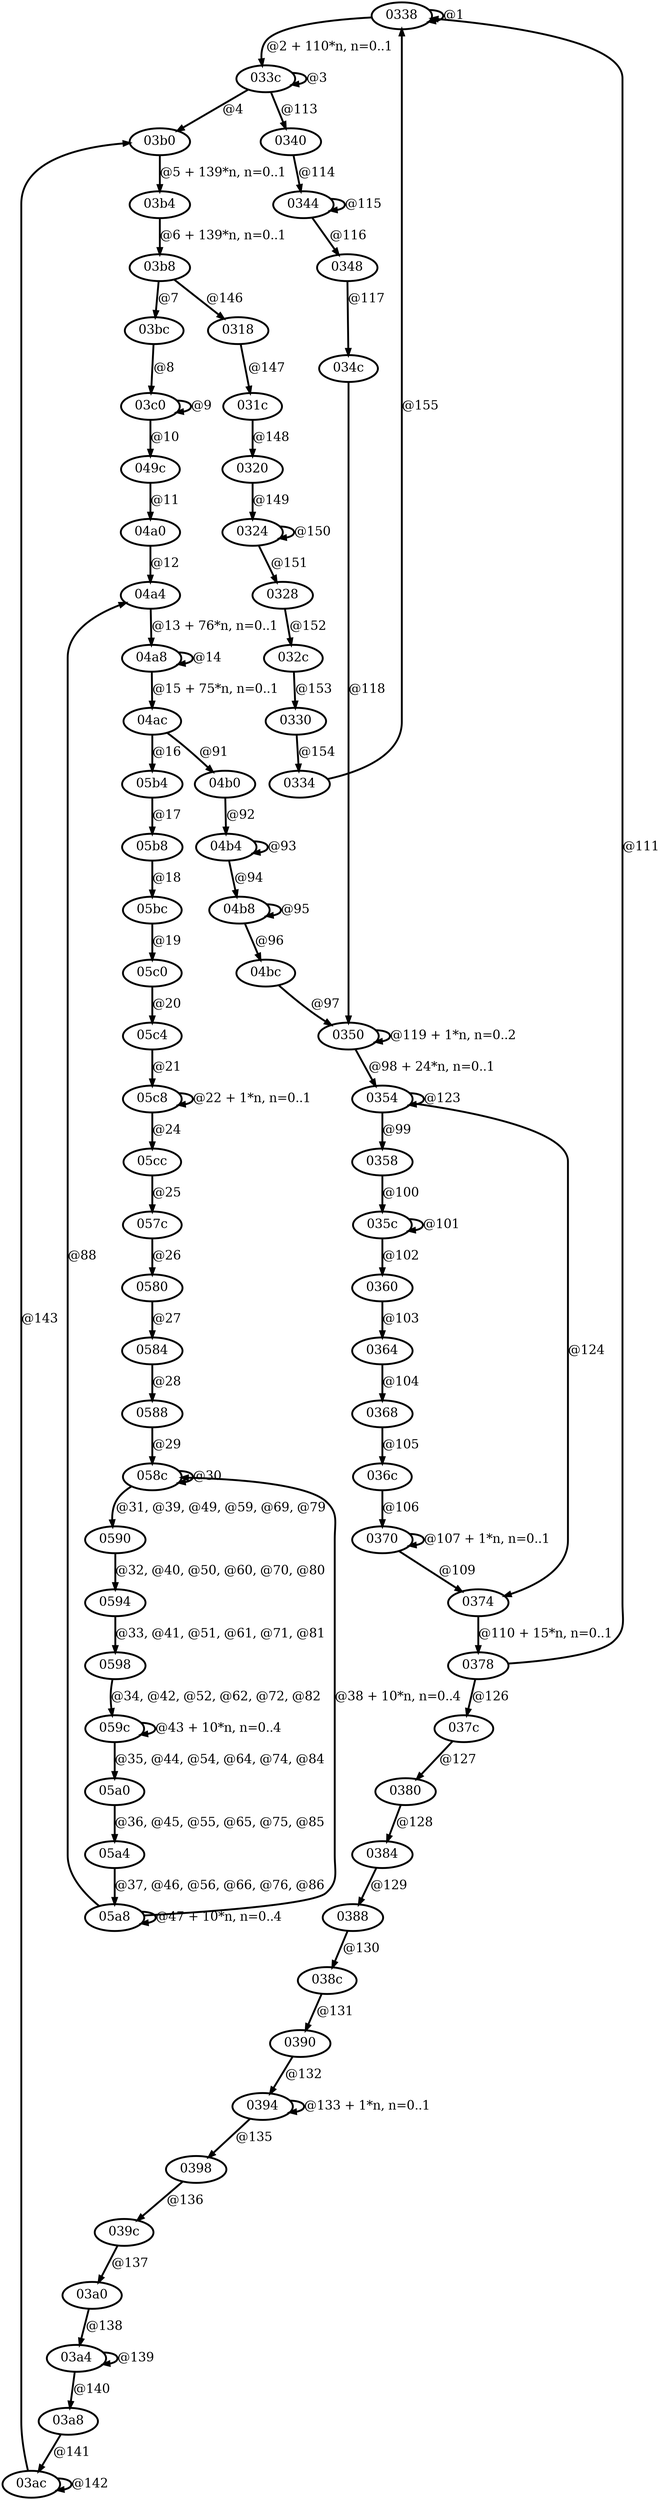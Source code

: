 digraph G {
        node [style=rounded, penwidth=3, fontsize=20, shape=oval];
        "0338" -> "0338" [label="@1", color=black,arrowsize=1,style=bold,penwidth=3,fontsize=20];
"0338" -> "033c" [label="@2 + 110*n, n=0..1", color=black,arrowsize=1,style=bold,penwidth=3,fontsize=20];
"033c" -> "033c" [label="@3", color=black,arrowsize=1,style=bold,penwidth=3,fontsize=20];
"033c" -> "03b0" [label="@4", color=black,arrowsize=1,style=bold,penwidth=3,fontsize=20];
"03b0" -> "03b4" [label="@5 + 139*n, n=0..1", color=black,arrowsize=1,style=bold,penwidth=3,fontsize=20];
"03b4" -> "03b8" [label="@6 + 139*n, n=0..1", color=black,arrowsize=1,style=bold,penwidth=3,fontsize=20];
"03b8" -> "03bc" [label="@7", color=black,arrowsize=1,style=bold,penwidth=3,fontsize=20];
"03bc" -> "03c0" [label="@8", color=black,arrowsize=1,style=bold,penwidth=3,fontsize=20];
"03c0" -> "03c0" [label="@9", color=black,arrowsize=1,style=bold,penwidth=3,fontsize=20];
"03c0" -> "049c" [label="@10", color=black,arrowsize=1,style=bold,penwidth=3,fontsize=20];
"049c" -> "04a0" [label="@11", color=black,arrowsize=1,style=bold,penwidth=3,fontsize=20];
"04a0" -> "04a4" [label="@12", color=black,arrowsize=1,style=bold,penwidth=3,fontsize=20];
"04a4" -> "04a8" [label="@13 + 76*n, n=0..1", color=black,arrowsize=1,style=bold,penwidth=3,fontsize=20];
"04a8" -> "04a8" [label="@14", color=black,arrowsize=1,style=bold,penwidth=3,fontsize=20];
"04a8" -> "04ac" [label="@15 + 75*n, n=0..1", color=black,arrowsize=1,style=bold,penwidth=3,fontsize=20];
"04ac" -> "05b4" [label="@16", color=black,arrowsize=1,style=bold,penwidth=3,fontsize=20];
"05b4" -> "05b8" [label="@17", color=black,arrowsize=1,style=bold,penwidth=3,fontsize=20];
"05b8" -> "05bc" [label="@18", color=black,arrowsize=1,style=bold,penwidth=3,fontsize=20];
"05bc" -> "05c0" [label="@19", color=black,arrowsize=1,style=bold,penwidth=3,fontsize=20];
"05c0" -> "05c4" [label="@20", color=black,arrowsize=1,style=bold,penwidth=3,fontsize=20];
"05c4" -> "05c8" [label="@21", color=black,arrowsize=1,style=bold,penwidth=3,fontsize=20];
"05c8" -> "05c8" [label="@22 + 1*n, n=0..1", color=black,arrowsize=1,style=bold,penwidth=3,fontsize=20];
"05c8" -> "05cc" [label="@24", color=black,arrowsize=1,style=bold,penwidth=3,fontsize=20];
"05cc" -> "057c" [label="@25", color=black,arrowsize=1,style=bold,penwidth=3,fontsize=20];
"057c" -> "0580" [label="@26", color=black,arrowsize=1,style=bold,penwidth=3,fontsize=20];
"0580" -> "0584" [label="@27", color=black,arrowsize=1,style=bold,penwidth=3,fontsize=20];
"0584" -> "0588" [label="@28", color=black,arrowsize=1,style=bold,penwidth=3,fontsize=20];
"0588" -> "058c" [label="@29", color=black,arrowsize=1,style=bold,penwidth=3,fontsize=20];
"058c" -> "058c" [label="@30", color=black,arrowsize=1,style=bold,penwidth=3,fontsize=20];
"058c" -> "0590" [label="@31, @39, @49, @59, @69, @79", color=black,arrowsize=1,style=bold,penwidth=3,fontsize=20];
"0590" -> "0594" [label="@32, @40, @50, @60, @70, @80", color=black,arrowsize=1,style=bold,penwidth=3,fontsize=20];
"0594" -> "0598" [label="@33, @41, @51, @61, @71, @81", color=black,arrowsize=1,style=bold,penwidth=3,fontsize=20];
"0598" -> "059c" [label="@34, @42, @52, @62, @72, @82", color=black,arrowsize=1,style=bold,penwidth=3,fontsize=20];
"059c" -> "05a0" [label="@35, @44, @54, @64, @74, @84", color=black,arrowsize=1,style=bold,penwidth=3,fontsize=20];
"05a0" -> "05a4" [label="@36, @45, @55, @65, @75, @85", color=black,arrowsize=1,style=bold,penwidth=3,fontsize=20];
"05a4" -> "05a8" [label="@37, @46, @56, @66, @76, @86", color=black,arrowsize=1,style=bold,penwidth=3,fontsize=20];
"05a8" -> "058c" [label="@38 + 10*n, n=0..4", color=black,arrowsize=1,style=bold,penwidth=3,fontsize=20];
"059c" -> "059c" [label="@43 + 10*n, n=0..4", color=black,arrowsize=1,style=bold,penwidth=3,fontsize=20];
"05a8" -> "05a8" [label="@47 + 10*n, n=0..4", color=black,arrowsize=1,style=bold,penwidth=3,fontsize=20];
"05a8" -> "04a4" [label="@88", color=black,arrowsize=1,style=bold,penwidth=3,fontsize=20];
"04ac" -> "04b0" [label="@91", color=black,arrowsize=1,style=bold,penwidth=3,fontsize=20];
"04b0" -> "04b4" [label="@92", color=black,arrowsize=1,style=bold,penwidth=3,fontsize=20];
"04b4" -> "04b4" [label="@93", color=black,arrowsize=1,style=bold,penwidth=3,fontsize=20];
"04b4" -> "04b8" [label="@94", color=black,arrowsize=1,style=bold,penwidth=3,fontsize=20];
"04b8" -> "04b8" [label="@95", color=black,arrowsize=1,style=bold,penwidth=3,fontsize=20];
"04b8" -> "04bc" [label="@96", color=black,arrowsize=1,style=bold,penwidth=3,fontsize=20];
"04bc" -> "0350" [label="@97", color=black,arrowsize=1,style=bold,penwidth=3,fontsize=20];
"0350" -> "0354" [label="@98 + 24*n, n=0..1", color=black,arrowsize=1,style=bold,penwidth=3,fontsize=20];
"0354" -> "0358" [label="@99", color=black,arrowsize=1,style=bold,penwidth=3,fontsize=20];
"0358" -> "035c" [label="@100", color=black,arrowsize=1,style=bold,penwidth=3,fontsize=20];
"035c" -> "035c" [label="@101", color=black,arrowsize=1,style=bold,penwidth=3,fontsize=20];
"035c" -> "0360" [label="@102", color=black,arrowsize=1,style=bold,penwidth=3,fontsize=20];
"0360" -> "0364" [label="@103", color=black,arrowsize=1,style=bold,penwidth=3,fontsize=20];
"0364" -> "0368" [label="@104", color=black,arrowsize=1,style=bold,penwidth=3,fontsize=20];
"0368" -> "036c" [label="@105", color=black,arrowsize=1,style=bold,penwidth=3,fontsize=20];
"036c" -> "0370" [label="@106", color=black,arrowsize=1,style=bold,penwidth=3,fontsize=20];
"0370" -> "0370" [label="@107 + 1*n, n=0..1", color=black,arrowsize=1,style=bold,penwidth=3,fontsize=20];
"0370" -> "0374" [label="@109", color=black,arrowsize=1,style=bold,penwidth=3,fontsize=20];
"0374" -> "0378" [label="@110 + 15*n, n=0..1", color=black,arrowsize=1,style=bold,penwidth=3,fontsize=20];
"0378" -> "0338" [label="@111", color=black,arrowsize=1,style=bold,penwidth=3,fontsize=20];
"033c" -> "0340" [label="@113", color=black,arrowsize=1,style=bold,penwidth=3,fontsize=20];
"0340" -> "0344" [label="@114", color=black,arrowsize=1,style=bold,penwidth=3,fontsize=20];
"0344" -> "0344" [label="@115", color=black,arrowsize=1,style=bold,penwidth=3,fontsize=20];
"0344" -> "0348" [label="@116", color=black,arrowsize=1,style=bold,penwidth=3,fontsize=20];
"0348" -> "034c" [label="@117", color=black,arrowsize=1,style=bold,penwidth=3,fontsize=20];
"034c" -> "0350" [label="@118", color=black,arrowsize=1,style=bold,penwidth=3,fontsize=20];
"0350" -> "0350" [label="@119 + 1*n, n=0..2", color=black,arrowsize=1,style=bold,penwidth=3,fontsize=20];
"0354" -> "0354" [label="@123", color=black,arrowsize=1,style=bold,penwidth=3,fontsize=20];
"0354" -> "0374" [label="@124", color=black,arrowsize=1,style=bold,penwidth=3,fontsize=20];
"0378" -> "037c" [label="@126", color=black,arrowsize=1,style=bold,penwidth=3,fontsize=20];
"037c" -> "0380" [label="@127", color=black,arrowsize=1,style=bold,penwidth=3,fontsize=20];
"0380" -> "0384" [label="@128", color=black,arrowsize=1,style=bold,penwidth=3,fontsize=20];
"0384" -> "0388" [label="@129", color=black,arrowsize=1,style=bold,penwidth=3,fontsize=20];
"0388" -> "038c" [label="@130", color=black,arrowsize=1,style=bold,penwidth=3,fontsize=20];
"038c" -> "0390" [label="@131", color=black,arrowsize=1,style=bold,penwidth=3,fontsize=20];
"0390" -> "0394" [label="@132", color=black,arrowsize=1,style=bold,penwidth=3,fontsize=20];
"0394" -> "0394" [label="@133 + 1*n, n=0..1", color=black,arrowsize=1,style=bold,penwidth=3,fontsize=20];
"0394" -> "0398" [label="@135", color=black,arrowsize=1,style=bold,penwidth=3,fontsize=20];
"0398" -> "039c" [label="@136", color=black,arrowsize=1,style=bold,penwidth=3,fontsize=20];
"039c" -> "03a0" [label="@137", color=black,arrowsize=1,style=bold,penwidth=3,fontsize=20];
"03a0" -> "03a4" [label="@138", color=black,arrowsize=1,style=bold,penwidth=3,fontsize=20];
"03a4" -> "03a4" [label="@139", color=black,arrowsize=1,style=bold,penwidth=3,fontsize=20];
"03a4" -> "03a8" [label="@140", color=black,arrowsize=1,style=bold,penwidth=3,fontsize=20];
"03a8" -> "03ac" [label="@141", color=black,arrowsize=1,style=bold,penwidth=3,fontsize=20];
"03ac" -> "03ac" [label="@142", color=black,arrowsize=1,style=bold,penwidth=3,fontsize=20];
"03ac" -> "03b0" [label="@143", color=black,arrowsize=1,style=bold,penwidth=3,fontsize=20];
"03b8" -> "0318" [label="@146", color=black,arrowsize=1,style=bold,penwidth=3,fontsize=20];
"0318" -> "031c" [label="@147", color=black,arrowsize=1,style=bold,penwidth=3,fontsize=20];
"031c" -> "0320" [label="@148", color=black,arrowsize=1,style=bold,penwidth=3,fontsize=20];
"0320" -> "0324" [label="@149", color=black,arrowsize=1,style=bold,penwidth=3,fontsize=20];
"0324" -> "0324" [label="@150", color=black,arrowsize=1,style=bold,penwidth=3,fontsize=20];
"0324" -> "0328" [label="@151", color=black,arrowsize=1,style=bold,penwidth=3,fontsize=20];
"0328" -> "032c" [label="@152", color=black,arrowsize=1,style=bold,penwidth=3,fontsize=20];
"032c" -> "0330" [label="@153", color=black,arrowsize=1,style=bold,penwidth=3,fontsize=20];
"0330" -> "0334" [label="@154", color=black,arrowsize=1,style=bold,penwidth=3,fontsize=20];
"0334" -> "0338" [label="@155", color=black,arrowsize=1,style=bold,penwidth=3,fontsize=20];
}
